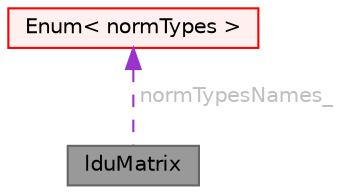 digraph "lduMatrix"
{
 // LATEX_PDF_SIZE
  bgcolor="transparent";
  edge [fontname=Helvetica,fontsize=10,labelfontname=Helvetica,labelfontsize=10];
  node [fontname=Helvetica,fontsize=10,shape=box,height=0.2,width=0.4];
  Node1 [id="Node000001",label="lduMatrix",height=0.2,width=0.4,color="gray40", fillcolor="grey60", style="filled", fontcolor="black",tooltip="lduMatrix is a general matrix class in which the coefficients are stored as three arrays,..."];
  Node2 -> Node1 [id="edge1_Node000001_Node000002",dir="back",color="darkorchid3",style="dashed",tooltip=" ",label=" normTypesNames_",fontcolor="grey" ];
  Node2 [id="Node000002",label="Enum\< normTypes \>",height=0.2,width=0.4,color="red", fillcolor="#FFF0F0", style="filled",URL="$classFoam_1_1Enum.html",tooltip=" "];
}
